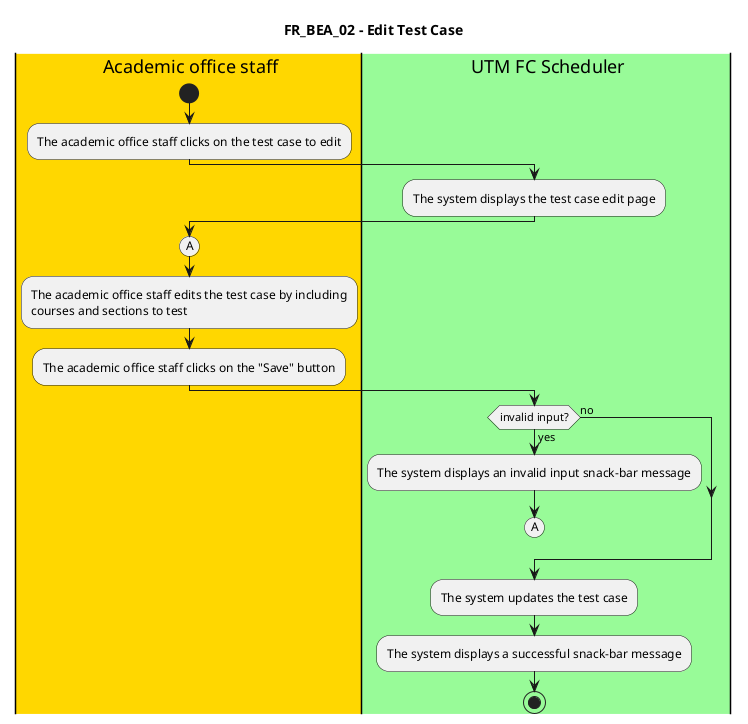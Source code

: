 @startuml FR_BEA_02
title FR_BEA_02 - Edit Test Case


|#gold|eu| Academic office staff
|#palegreen|sys| UTM FC Scheduler

|eu|
start
:The academic office staff clicks on the test case to edit;

|sys|
:The system displays the test case edit page;

|eu|
(A)
:The academic office staff edits the test case by including
courses and sections to test;
:The academic office staff clicks on the "Save" button;

|sys|
if (invalid input?) then (yes)
  :The system displays an invalid input snack-bar message;
  (A)
  detach
else (no)
endif

|sys|
:The system updates the test case;
:The system displays a successful snack-bar message;

stop

@enduml
